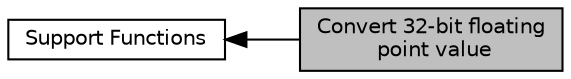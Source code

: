 digraph "Convert 32-bit floating point value"
{
  edge [fontname="Helvetica",fontsize="10",labelfontname="Helvetica",labelfontsize="10"];
  node [fontname="Helvetica",fontsize="10",shape=box];
  rankdir=LR;
  Node1 [label="Convert 32-bit floating\l point value",height=0.2,width=0.4,color="black", fillcolor="grey75", style="filled", fontcolor="black",tooltip=" "];
  Node2 [label="Support Functions",height=0.2,width=0.4,color="black", fillcolor="white", style="filled",URL="$group__group_support.html",tooltip=" "];
  Node2->Node1 [shape=plaintext, dir="back", style="solid"];
}
